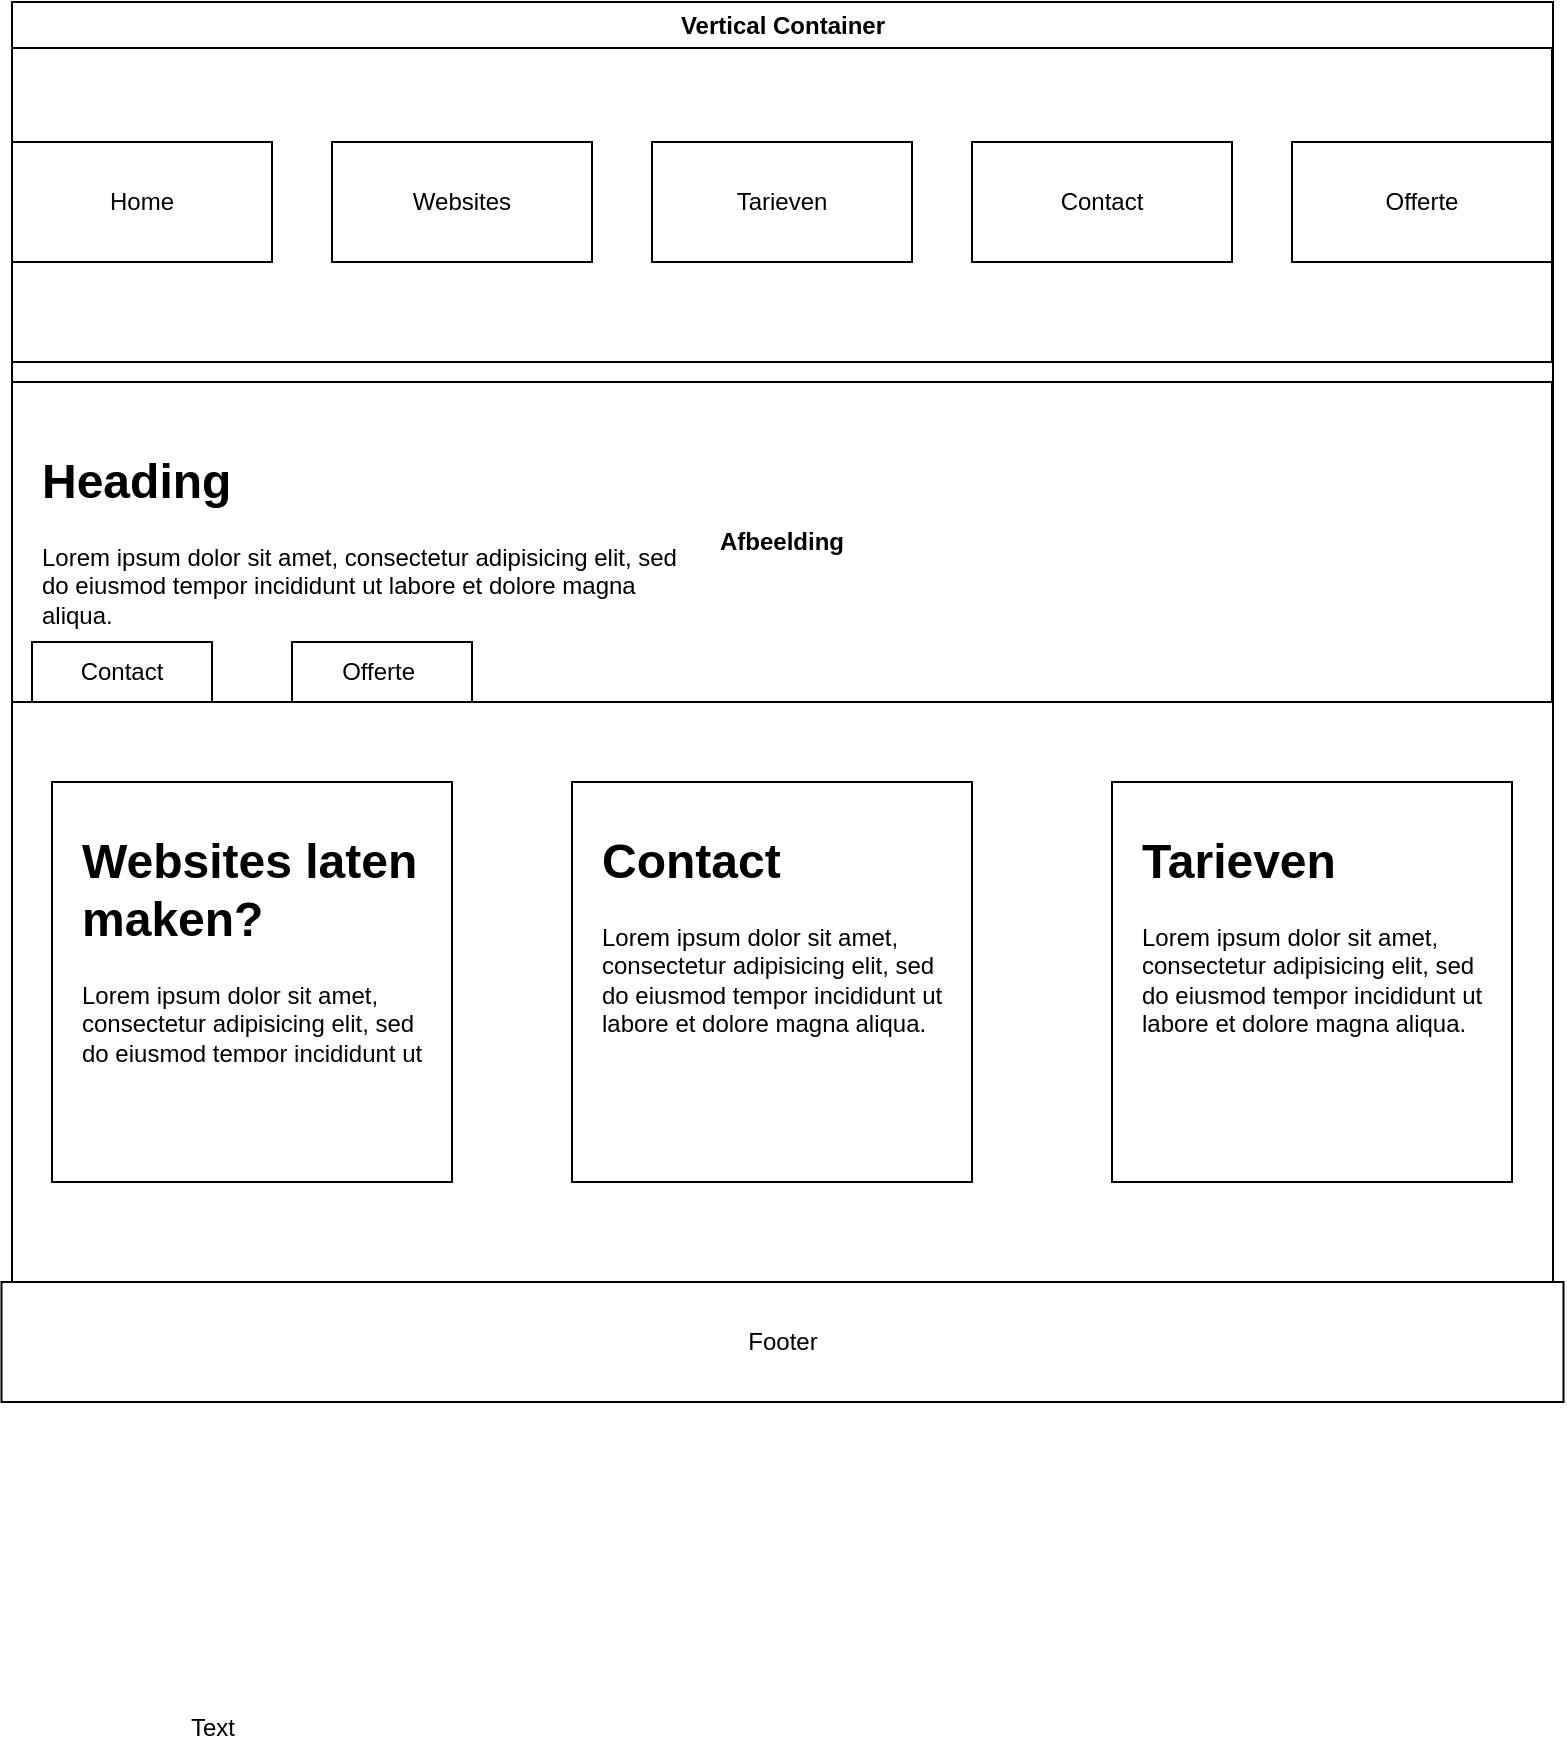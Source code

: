 <mxfile version="24.0.2" type="github" pages="5">
  <diagram name="Page-1" id="tmQ9e40nxh1JWdAEroh6">
    <mxGraphModel dx="2501" dy="746" grid="1" gridSize="10" guides="1" tooltips="1" connect="1" arrows="1" fold="1" page="1" pageScale="1" pageWidth="827" pageHeight="1169" math="0" shadow="0">
      <root>
        <mxCell id="0" />
        <mxCell id="1" parent="0" />
        <mxCell id="l1eg3TBRqfiFv47--grt-3" value="" style="rounded=0;whiteSpace=wrap;html=1;" parent="1" vertex="1">
          <mxGeometry y="140" width="770" height="170" as="geometry" />
        </mxCell>
        <mxCell id="G1y5s-EZ_aAA3iDIjYgn-1" value="Vertical Container" style="swimlane;whiteSpace=wrap;html=1;" parent="1" vertex="1">
          <mxGeometry y="130" width="770.5" height="700" as="geometry" />
        </mxCell>
        <mxCell id="G1y5s-EZ_aAA3iDIjYgn-5" value="Home" style="rounded=0;whiteSpace=wrap;html=1;" parent="G1y5s-EZ_aAA3iDIjYgn-1" vertex="1">
          <mxGeometry y="70" width="130" height="60" as="geometry" />
        </mxCell>
        <mxCell id="G1y5s-EZ_aAA3iDIjYgn-6" value="Websites" style="rounded=0;whiteSpace=wrap;html=1;" parent="G1y5s-EZ_aAA3iDIjYgn-1" vertex="1">
          <mxGeometry x="160" y="70" width="130" height="60" as="geometry" />
        </mxCell>
        <mxCell id="G1y5s-EZ_aAA3iDIjYgn-7" value="Tarieven" style="rounded=0;whiteSpace=wrap;html=1;" parent="G1y5s-EZ_aAA3iDIjYgn-1" vertex="1">
          <mxGeometry x="320" y="70" width="130" height="60" as="geometry" />
        </mxCell>
        <mxCell id="G1y5s-EZ_aAA3iDIjYgn-8" value="Contact" style="rounded=0;whiteSpace=wrap;html=1;" parent="G1y5s-EZ_aAA3iDIjYgn-1" vertex="1">
          <mxGeometry x="480" y="70" width="130" height="60" as="geometry" />
        </mxCell>
        <mxCell id="G1y5s-EZ_aAA3iDIjYgn-10" value="Offerte" style="rounded=0;whiteSpace=wrap;html=1;" parent="G1y5s-EZ_aAA3iDIjYgn-1" vertex="1">
          <mxGeometry x="640" y="70" width="130" height="60" as="geometry" />
        </mxCell>
        <mxCell id="G1y5s-EZ_aAA3iDIjYgn-11" value="&lt;b&gt;Afbeelding&lt;/b&gt;" style="rounded=0;whiteSpace=wrap;html=1;" parent="G1y5s-EZ_aAA3iDIjYgn-1" vertex="1">
          <mxGeometry y="190" width="770" height="160" as="geometry" />
        </mxCell>
        <mxCell id="G1y5s-EZ_aAA3iDIjYgn-12" value="&lt;h1&gt;Heading&lt;/h1&gt;&lt;p&gt;Lorem ipsum dolor sit amet, consectetur adipisicing elit, sed do eiusmod tempor incididunt ut labore et dolore magna aliqua.&lt;/p&gt;" style="text;html=1;spacing=5;spacingTop=-20;whiteSpace=wrap;overflow=hidden;rounded=0;" parent="G1y5s-EZ_aAA3iDIjYgn-1" vertex="1">
          <mxGeometry x="10" y="220" width="330" height="120" as="geometry" />
        </mxCell>
        <mxCell id="G1y5s-EZ_aAA3iDIjYgn-13" value="Contact" style="rounded=0;whiteSpace=wrap;html=1;" parent="G1y5s-EZ_aAA3iDIjYgn-1" vertex="1">
          <mxGeometry x="10" y="320" width="90" height="30" as="geometry" />
        </mxCell>
        <mxCell id="G1y5s-EZ_aAA3iDIjYgn-14" value="Offerte&amp;nbsp;" style="rounded=0;whiteSpace=wrap;html=1;" parent="G1y5s-EZ_aAA3iDIjYgn-1" vertex="1">
          <mxGeometry x="140" y="320" width="90" height="30" as="geometry" />
        </mxCell>
        <mxCell id="G1y5s-EZ_aAA3iDIjYgn-15" value="" style="whiteSpace=wrap;html=1;aspect=fixed;" parent="G1y5s-EZ_aAA3iDIjYgn-1" vertex="1">
          <mxGeometry x="20" y="390" width="200" height="200" as="geometry" />
        </mxCell>
        <mxCell id="G1y5s-EZ_aAA3iDIjYgn-16" value="" style="whiteSpace=wrap;html=1;aspect=fixed;" parent="G1y5s-EZ_aAA3iDIjYgn-1" vertex="1">
          <mxGeometry x="280" y="390" width="200" height="200" as="geometry" />
        </mxCell>
        <mxCell id="G1y5s-EZ_aAA3iDIjYgn-17" value="" style="whiteSpace=wrap;html=1;aspect=fixed;" parent="G1y5s-EZ_aAA3iDIjYgn-1" vertex="1">
          <mxGeometry x="550" y="390" width="200" height="200" as="geometry" />
        </mxCell>
        <mxCell id="G1y5s-EZ_aAA3iDIjYgn-18" value="&lt;h1&gt;Websites laten maken?&lt;/h1&gt;&lt;p&gt;Lorem ipsum dolor sit amet, consectetur adipisicing elit, sed do eiusmod tempor incididunt ut labore et dolore magna aliqua.&lt;/p&gt;" style="text;html=1;spacing=5;spacingTop=-20;whiteSpace=wrap;overflow=hidden;rounded=0;" parent="G1y5s-EZ_aAA3iDIjYgn-1" vertex="1">
          <mxGeometry x="30" y="410" width="190" height="120" as="geometry" />
        </mxCell>
        <mxCell id="G1y5s-EZ_aAA3iDIjYgn-19" value="&lt;h1&gt;Contact&lt;/h1&gt;&lt;p&gt;Lorem ipsum dolor sit amet, consectetur adipisicing elit, sed do eiusmod tempor incididunt ut labore et dolore magna aliqua.&lt;/p&gt;" style="text;html=1;spacing=5;spacingTop=-20;whiteSpace=wrap;overflow=hidden;rounded=0;" parent="G1y5s-EZ_aAA3iDIjYgn-1" vertex="1">
          <mxGeometry x="290" y="410" width="190" height="120" as="geometry" />
        </mxCell>
        <mxCell id="G1y5s-EZ_aAA3iDIjYgn-20" value="&lt;h1&gt;Tarieven&lt;/h1&gt;&lt;p&gt;Lorem ipsum dolor sit amet, consectetur adipisicing elit, sed do eiusmod tempor incididunt ut labore et dolore magna aliqua.&lt;/p&gt;" style="text;html=1;spacing=5;spacingTop=-20;whiteSpace=wrap;overflow=hidden;rounded=0;" parent="G1y5s-EZ_aAA3iDIjYgn-1" vertex="1">
          <mxGeometry x="560" y="410" width="190" height="120" as="geometry" />
        </mxCell>
        <mxCell id="pGeXI5ebV11PZDPWb6cq-1" value="Footer" style="rounded=0;whiteSpace=wrap;html=1;" parent="G1y5s-EZ_aAA3iDIjYgn-1" vertex="1">
          <mxGeometry x="-5.25" y="640" width="781" height="60" as="geometry" />
        </mxCell>
        <mxCell id="2n2t2q-_wypfbj1Rm2si-1" value="Text" style="text;html=1;align=center;verticalAlign=middle;resizable=0;points=[];autosize=1;strokeColor=none;fillColor=none;" parent="1" vertex="1">
          <mxGeometry x="80" y="978" width="40" height="30" as="geometry" />
        </mxCell>
      </root>
    </mxGraphModel>
  </diagram>
  <diagram id="6Hgg_BgS-tH3E1acFk2D" name="Page-2">
    <mxGraphModel dx="1674" dy="746" grid="1" gridSize="10" guides="1" tooltips="1" connect="1" arrows="1" fold="1" page="1" pageScale="1" pageWidth="827" pageHeight="1169" math="0" shadow="0">
      <root>
        <mxCell id="0" />
        <mxCell id="1" parent="0" />
        <mxCell id="uyBDZ7fxmoUeEEQm8P8h-5" value="Tarieven" style="swimlane;startSize=23;" parent="1" vertex="1">
          <mxGeometry x="40" y="60" width="781" height="840" as="geometry" />
        </mxCell>
        <mxCell id="vQExG8nEpNExe06jKn9C-5" value="" style="rounded=0;whiteSpace=wrap;html=1;" parent="uyBDZ7fxmoUeEEQm8P8h-5" vertex="1">
          <mxGeometry y="390" width="770" height="450" as="geometry" />
        </mxCell>
        <mxCell id="vQExG8nEpNExe06jKn9C-9" value="" style="line;strokeWidth=4;direction=south;html=1;perimeter=backbonePerimeter;points=[];outlineConnect=0;" parent="uyBDZ7fxmoUeEEQm8P8h-5" vertex="1">
          <mxGeometry x="230" y="390" width="10" height="320" as="geometry" />
        </mxCell>
        <mxCell id="vQExG8nEpNExe06jKn9C-10" value="" style="line;strokeWidth=4;direction=south;html=1;perimeter=backbonePerimeter;points=[];outlineConnect=0;" parent="uyBDZ7fxmoUeEEQm8P8h-5" vertex="1">
          <mxGeometry x="520" y="390" width="10" height="320" as="geometry" />
        </mxCell>
        <mxCell id="vQExG8nEpNExe06jKn9C-12" value="Prijs" style="text;html=1;align=center;verticalAlign=middle;whiteSpace=wrap;rounded=0;" parent="uyBDZ7fxmoUeEEQm8P8h-5" vertex="1">
          <mxGeometry x="50" y="480" width="130" height="90" as="geometry" />
        </mxCell>
        <mxCell id="vQExG8nEpNExe06jKn9C-13" value="Prijs" style="text;html=1;align=center;verticalAlign=middle;whiteSpace=wrap;rounded=0;" parent="uyBDZ7fxmoUeEEQm8P8h-5" vertex="1">
          <mxGeometry x="350" y="510" width="60" height="30" as="geometry" />
        </mxCell>
        <mxCell id="vQExG8nEpNExe06jKn9C-14" value="Prijs" style="text;html=1;align=center;verticalAlign=middle;whiteSpace=wrap;rounded=0;" parent="uyBDZ7fxmoUeEEQm8P8h-5" vertex="1">
          <mxGeometry x="630" y="510" width="60" height="30" as="geometry" />
        </mxCell>
        <mxCell id="rOql2AAFC4X1AwCDU8Pm-1" value="Kopen" style="labelPosition=center;verticalLabelPosition=middle;align=center;html=1;shape=mxgraph.basic.button;dx=10;whiteSpace=wrap;" parent="uyBDZ7fxmoUeEEQm8P8h-5" vertex="1">
          <mxGeometry x="65" y="610" width="100" height="60" as="geometry" />
        </mxCell>
        <mxCell id="rOql2AAFC4X1AwCDU8Pm-2" value="Kopen" style="labelPosition=center;verticalLabelPosition=middle;align=center;html=1;shape=mxgraph.basic.button;dx=10;whiteSpace=wrap;" parent="uyBDZ7fxmoUeEEQm8P8h-5" vertex="1">
          <mxGeometry x="324" y="610" width="100" height="60" as="geometry" />
        </mxCell>
        <mxCell id="rOql2AAFC4X1AwCDU8Pm-3" value="Kopen" style="labelPosition=center;verticalLabelPosition=middle;align=center;html=1;shape=mxgraph.basic.button;dx=10;whiteSpace=wrap;" parent="uyBDZ7fxmoUeEEQm8P8h-5" vertex="1">
          <mxGeometry x="600" y="610" width="100" height="60" as="geometry" />
        </mxCell>
        <mxCell id="vQExG8nEpNExe06jKn9C-1" value="" style="rounded=0;whiteSpace=wrap;html=1;" parent="uyBDZ7fxmoUeEEQm8P8h-5" vertex="1">
          <mxGeometry y="140" width="770" height="90" as="geometry" />
        </mxCell>
        <mxCell id="vQExG8nEpNExe06jKn9C-2" value="Tarieven" style="text;strokeColor=none;fillColor=none;html=1;fontSize=24;fontStyle=1;verticalAlign=middle;align=center;" parent="uyBDZ7fxmoUeEEQm8P8h-5" vertex="1">
          <mxGeometry x="200" y="125" width="330" height="120" as="geometry" />
        </mxCell>
        <mxCell id="noKy9AZO7RH04gQaWoQG-1" value="" style="rounded=0;whiteSpace=wrap;html=1;" parent="uyBDZ7fxmoUeEEQm8P8h-5" vertex="1">
          <mxGeometry y="20" width="780" height="130" as="geometry" />
        </mxCell>
        <mxCell id="noKy9AZO7RH04gQaWoQG-6" value="Websites" style="rounded=0;whiteSpace=wrap;html=1;" parent="uyBDZ7fxmoUeEEQm8P8h-5" vertex="1">
          <mxGeometry x="180" y="50" width="130" height="60" as="geometry" />
        </mxCell>
        <mxCell id="noKy9AZO7RH04gQaWoQG-5" value="Home" style="rounded=0;whiteSpace=wrap;html=1;" parent="uyBDZ7fxmoUeEEQm8P8h-5" vertex="1">
          <mxGeometry x="10" y="50" width="130" height="60" as="geometry" />
        </mxCell>
        <mxCell id="noKy9AZO7RH04gQaWoQG-2" value="Tarieven" style="rounded=0;whiteSpace=wrap;html=1;" parent="uyBDZ7fxmoUeEEQm8P8h-5" vertex="1">
          <mxGeometry x="350" y="50" width="130" height="60" as="geometry" />
        </mxCell>
        <mxCell id="noKy9AZO7RH04gQaWoQG-3" value="Contact" style="rounded=0;whiteSpace=wrap;html=1;" parent="uyBDZ7fxmoUeEEQm8P8h-5" vertex="1">
          <mxGeometry x="500" y="50" width="130" height="60" as="geometry" />
        </mxCell>
        <mxCell id="noKy9AZO7RH04gQaWoQG-4" value="Offerte" style="rounded=0;whiteSpace=wrap;html=1;" parent="uyBDZ7fxmoUeEEQm8P8h-5" vertex="1">
          <mxGeometry x="650" y="50" width="130" height="60" as="geometry" />
        </mxCell>
        <mxCell id="-Hzp_U2CKb3VE2rMmcPk-1" value="Footer" style="rounded=0;whiteSpace=wrap;html=1;" parent="uyBDZ7fxmoUeEEQm8P8h-5" vertex="1">
          <mxGeometry y="780" width="781" height="60" as="geometry" />
        </mxCell>
        <mxCell id="vQExG8nEpNExe06jKn9C-3" value="" style="rounded=0;whiteSpace=wrap;html=1;" parent="1" vertex="1">
          <mxGeometry x="40" y="290" width="770" height="160" as="geometry" />
        </mxCell>
        <mxCell id="vQExG8nEpNExe06jKn9C-4" value="&lt;h1&gt;Korte inleiding&amp;nbsp;&lt;/h1&gt;&lt;p&gt;Lorem ipsum dolor sit amet, consectetur adipisicing elit, sed do eiusmod tempor incididunt ut labore et dolore magna aliqua.&lt;/p&gt;" style="text;html=1;spacing=5;spacingTop=-20;whiteSpace=wrap;overflow=hidden;rounded=0;" parent="1" vertex="1">
          <mxGeometry x="330" y="310" width="190" height="120" as="geometry" />
        </mxCell>
      </root>
    </mxGraphModel>
  </diagram>
  <diagram id="ruhERpjC7Zp-P3b4VHdt" name="Page-3">
    <mxGraphModel dx="1674" dy="746" grid="1" gridSize="10" guides="1" tooltips="1" connect="1" arrows="1" fold="1" page="1" pageScale="1" pageWidth="827" pageHeight="1169" math="0" shadow="0">
      <root>
        <mxCell id="0" />
        <mxCell id="1" parent="0" />
        <mxCell id="pJDFT5MubdfQpC6iEkcr-1" value="Vertical Container" style="swimlane;whiteSpace=wrap;html=1;" parent="1" vertex="1">
          <mxGeometry x="80" y="40" width="785.5" height="800" as="geometry" />
        </mxCell>
        <mxCell id="pJDFT5MubdfQpC6iEkcr-2" value="" style="rounded=0;whiteSpace=wrap;html=1;" parent="pJDFT5MubdfQpC6iEkcr-1" vertex="1">
          <mxGeometry y="20" width="780" height="130" as="geometry" />
        </mxCell>
        <mxCell id="7qUyOB07G5cVXllye7Af-1" value="Home" style="rounded=0;whiteSpace=wrap;html=1;" parent="pJDFT5MubdfQpC6iEkcr-1" vertex="1">
          <mxGeometry x="10" y="55" width="130" height="60" as="geometry" />
        </mxCell>
        <mxCell id="7qUyOB07G5cVXllye7Af-2" value="Websites" style="rounded=0;whiteSpace=wrap;html=1;" parent="pJDFT5MubdfQpC6iEkcr-1" vertex="1">
          <mxGeometry x="170" y="55" width="130" height="60" as="geometry" />
        </mxCell>
        <mxCell id="7qUyOB07G5cVXllye7Af-3" value="Tarieven" style="rounded=0;whiteSpace=wrap;html=1;" parent="pJDFT5MubdfQpC6iEkcr-1" vertex="1">
          <mxGeometry x="330" y="55" width="130" height="60" as="geometry" />
        </mxCell>
        <mxCell id="7qUyOB07G5cVXllye7Af-7" value="" style="edgeStyle=orthogonalEdgeStyle;rounded=0;orthogonalLoop=1;jettySize=auto;html=1;" parent="pJDFT5MubdfQpC6iEkcr-1" source="7qUyOB07G5cVXllye7Af-4" target="7qUyOB07G5cVXllye7Af-5" edge="1">
          <mxGeometry relative="1" as="geometry" />
        </mxCell>
        <mxCell id="7qUyOB07G5cVXllye7Af-4" value="Contact" style="rounded=0;whiteSpace=wrap;html=1;" parent="pJDFT5MubdfQpC6iEkcr-1" vertex="1">
          <mxGeometry x="490" y="55" width="130" height="60" as="geometry" />
        </mxCell>
        <mxCell id="7qUyOB07G5cVXllye7Af-5" value="Offerte" style="rounded=0;whiteSpace=wrap;html=1;" parent="pJDFT5MubdfQpC6iEkcr-1" vertex="1">
          <mxGeometry x="650" y="55" width="130" height="60" as="geometry" />
        </mxCell>
        <mxCell id="7qUyOB07G5cVXllye7Af-10" value="Home" style="rounded=0;whiteSpace=wrap;html=1;" parent="pJDFT5MubdfQpC6iEkcr-1" vertex="1">
          <mxGeometry x="20" y="55" width="130" height="60" as="geometry" />
        </mxCell>
        <mxCell id="7qUyOB07G5cVXllye7Af-11" value="Websites" style="rounded=0;whiteSpace=wrap;html=1;" parent="pJDFT5MubdfQpC6iEkcr-1" vertex="1">
          <mxGeometry x="180" y="55" width="130" height="60" as="geometry" />
        </mxCell>
        <mxCell id="KThxb4c0WJtj8K1EMDsn-1" value="" style="rounded=0;whiteSpace=wrap;html=1;" parent="pJDFT5MubdfQpC6iEkcr-1" vertex="1">
          <mxGeometry y="160" width="780" height="200" as="geometry" />
        </mxCell>
        <mxCell id="KThxb4c0WJtj8K1EMDsn-2" value="&lt;h1&gt;Offerte aanvragen&lt;/h1&gt;&lt;p&gt;Lorem ipsum dolor sit amet, consectetur adipisicing elit, sed do eiusmod tempor incididunt ut labore et dolore magna aliqua.&lt;/p&gt;" style="text;html=1;spacing=5;spacingTop=-20;whiteSpace=wrap;overflow=hidden;rounded=0;" parent="pJDFT5MubdfQpC6iEkcr-1" vertex="1">
          <mxGeometry x="300" y="190" width="190" height="120" as="geometry" />
        </mxCell>
        <mxCell id="KThxb4c0WJtj8K1EMDsn-3" value="" style="rounded=0;whiteSpace=wrap;html=1;" parent="pJDFT5MubdfQpC6iEkcr-1" vertex="1">
          <mxGeometry y="360" width="780" height="440" as="geometry" />
        </mxCell>
        <mxCell id="KThxb4c0WJtj8K1EMDsn-4" value="&lt;h1&gt;Wat is het doel van de website&lt;/h1&gt;" style="text;html=1;spacing=5;spacingTop=-20;whiteSpace=wrap;overflow=hidden;rounded=0;" parent="pJDFT5MubdfQpC6iEkcr-1" vertex="1">
          <mxGeometry x="70" y="360" width="190" height="120" as="geometry" />
        </mxCell>
        <mxCell id="KThxb4c0WJtj8K1EMDsn-6" value="Vragen" style="rounded=0;whiteSpace=wrap;html=1;" parent="pJDFT5MubdfQpC6iEkcr-1" vertex="1">
          <mxGeometry x="140" y="430" width="500" height="40" as="geometry" />
        </mxCell>
        <mxCell id="KThxb4c0WJtj8K1EMDsn-8" value="Vragen" style="rounded=0;whiteSpace=wrap;html=1;" parent="pJDFT5MubdfQpC6iEkcr-1" vertex="1">
          <mxGeometry x="140" y="480" width="500" height="40" as="geometry" />
        </mxCell>
        <mxCell id="KThxb4c0WJtj8K1EMDsn-9" value="Vragen" style="rounded=0;whiteSpace=wrap;html=1;" parent="pJDFT5MubdfQpC6iEkcr-1" vertex="1">
          <mxGeometry x="140" y="530" width="500" height="40" as="geometry" />
        </mxCell>
        <mxCell id="KThxb4c0WJtj8K1EMDsn-11" value="Volgende stap" style="labelPosition=center;verticalLabelPosition=middle;align=center;html=1;shape=mxgraph.basic.button;dx=10;whiteSpace=wrap;" parent="pJDFT5MubdfQpC6iEkcr-1" vertex="1">
          <mxGeometry x="130" y="610" width="100" height="60" as="geometry" />
        </mxCell>
        <mxCell id="Yf_g-LPc7x3qHY0y7FJP-1" value="Footer" style="rounded=0;whiteSpace=wrap;html=1;" parent="pJDFT5MubdfQpC6iEkcr-1" vertex="1">
          <mxGeometry x="4.5" y="740" width="781" height="60" as="geometry" />
        </mxCell>
      </root>
    </mxGraphModel>
  </diagram>
  <diagram id="vnxGttreUNm0tKAx9mPf" name="Page-4">
    <mxGraphModel dx="1674" dy="746" grid="1" gridSize="10" guides="1" tooltips="1" connect="1" arrows="1" fold="1" page="1" pageScale="1" pageWidth="827" pageHeight="1169" math="0" shadow="0">
      <root>
        <mxCell id="0" />
        <mxCell id="1" parent="0" />
        <mxCell id="vXooSGojv89J0EBW1nF2-1" value=":" style="swimlane;whiteSpace=wrap;html=1;" parent="1" vertex="1">
          <mxGeometry x="30" y="70" width="781" height="1220" as="geometry" />
        </mxCell>
        <mxCell id="vXooSGojv89J0EBW1nF2-2" value="" style="rounded=0;whiteSpace=wrap;html=1;" parent="vXooSGojv89J0EBW1nF2-1" vertex="1">
          <mxGeometry y="20" width="780" height="130" as="geometry" />
        </mxCell>
        <mxCell id="vXooSGojv89J0EBW1nF2-3" value="Home" style="rounded=0;whiteSpace=wrap;html=1;" parent="vXooSGojv89J0EBW1nF2-1" vertex="1">
          <mxGeometry x="10" y="55" width="130" height="60" as="geometry" />
        </mxCell>
        <mxCell id="vXooSGojv89J0EBW1nF2-4" value="Websites" style="rounded=0;whiteSpace=wrap;html=1;" parent="vXooSGojv89J0EBW1nF2-1" vertex="1">
          <mxGeometry x="170" y="55" width="130" height="60" as="geometry" />
        </mxCell>
        <mxCell id="vXooSGojv89J0EBW1nF2-5" value="Tarieven" style="rounded=0;whiteSpace=wrap;html=1;" parent="vXooSGojv89J0EBW1nF2-1" vertex="1">
          <mxGeometry x="330" y="55" width="130" height="60" as="geometry" />
        </mxCell>
        <mxCell id="vXooSGojv89J0EBW1nF2-6" value="" style="edgeStyle=orthogonalEdgeStyle;rounded=0;orthogonalLoop=1;jettySize=auto;html=1;" parent="vXooSGojv89J0EBW1nF2-1" source="vXooSGojv89J0EBW1nF2-7" target="vXooSGojv89J0EBW1nF2-8" edge="1">
          <mxGeometry relative="1" as="geometry" />
        </mxCell>
        <mxCell id="vXooSGojv89J0EBW1nF2-7" value="Contact" style="rounded=0;whiteSpace=wrap;html=1;" parent="vXooSGojv89J0EBW1nF2-1" vertex="1">
          <mxGeometry x="490" y="55" width="130" height="60" as="geometry" />
        </mxCell>
        <mxCell id="vXooSGojv89J0EBW1nF2-8" value="Offerte" style="rounded=0;whiteSpace=wrap;html=1;" parent="vXooSGojv89J0EBW1nF2-1" vertex="1">
          <mxGeometry x="650" y="55" width="130" height="60" as="geometry" />
        </mxCell>
        <mxCell id="vXooSGojv89J0EBW1nF2-9" value="Home" style="rounded=0;whiteSpace=wrap;html=1;" parent="vXooSGojv89J0EBW1nF2-1" vertex="1">
          <mxGeometry x="10" y="55" width="130" height="60" as="geometry" />
        </mxCell>
        <mxCell id="vXooSGojv89J0EBW1nF2-10" value="Websites" style="rounded=0;whiteSpace=wrap;html=1;" parent="vXooSGojv89J0EBW1nF2-1" vertex="1">
          <mxGeometry x="170" y="55" width="130" height="60" as="geometry" />
        </mxCell>
        <mxCell id="vXooSGojv89J0EBW1nF2-11" value="" style="rounded=0;whiteSpace=wrap;html=1;" parent="vXooSGojv89J0EBW1nF2-1" vertex="1">
          <mxGeometry y="150" width="780" height="200" as="geometry" />
        </mxCell>
        <mxCell id="vXooSGojv89J0EBW1nF2-12" value="&lt;h1&gt;Contact&lt;/h1&gt;" style="text;html=1;spacing=5;spacingTop=-20;whiteSpace=wrap;overflow=hidden;rounded=0;" parent="vXooSGojv89J0EBW1nF2-1" vertex="1">
          <mxGeometry x="320" y="210" width="119" height="40" as="geometry" />
        </mxCell>
        <mxCell id="vXooSGojv89J0EBW1nF2-13" value="" style="rounded=0;whiteSpace=wrap;html=1;" parent="vXooSGojv89J0EBW1nF2-1" vertex="1">
          <mxGeometry y="360" width="780" height="470" as="geometry" />
        </mxCell>
        <mxCell id="vXooSGojv89J0EBW1nF2-14" value="&lt;h1&gt;Mijn gegevens&lt;/h1&gt;" style="text;html=1;spacing=5;spacingTop=-20;whiteSpace=wrap;overflow=hidden;rounded=0;" parent="vXooSGojv89J0EBW1nF2-1" vertex="1">
          <mxGeometry y="490" width="190" height="120" as="geometry" />
        </mxCell>
        <mxCell id="vXooSGojv89J0EBW1nF2-15" value="Je naam:" style="rounded=0;whiteSpace=wrap;html=1;align=left;" parent="vXooSGojv89J0EBW1nF2-1" vertex="1">
          <mxGeometry x="280" y="430" width="500" height="40" as="geometry" />
        </mxCell>
        <mxCell id="vXooSGojv89J0EBW1nF2-16" value="Email:" style="rounded=0;whiteSpace=wrap;html=1;align=left;" parent="vXooSGojv89J0EBW1nF2-1" vertex="1">
          <mxGeometry x="280" y="470" width="500" height="40" as="geometry" />
        </mxCell>
        <mxCell id="vXooSGojv89J0EBW1nF2-17" value="Hoe kunnen we je helpen:" style="rounded=0;whiteSpace=wrap;html=1;align=left;" parent="vXooSGojv89J0EBW1nF2-1" vertex="1">
          <mxGeometry x="280" y="510" width="500" height="40" as="geometry" />
        </mxCell>
        <mxCell id="vXooSGojv89J0EBW1nF2-18" value="Verzenden" style="labelPosition=center;verticalLabelPosition=middle;align=center;html=1;shape=mxgraph.basic.button;dx=10;whiteSpace=wrap;" parent="vXooSGojv89J0EBW1nF2-1" vertex="1">
          <mxGeometry x="620" y="670" width="100" height="60" as="geometry" />
        </mxCell>
        <mxCell id="vXooSGojv89J0EBW1nF2-46" value="Bericht:" style="rounded=0;whiteSpace=wrap;html=1;align=left;" parent="vXooSGojv89J0EBW1nF2-1" vertex="1">
          <mxGeometry x="280" y="550" width="500" height="100" as="geometry" />
        </mxCell>
        <mxCell id="nIAWCi5Xry-HROqVx0Wo-1" value="Footer" style="rounded=0;whiteSpace=wrap;html=1;" parent="vXooSGojv89J0EBW1nF2-1" vertex="1">
          <mxGeometry y="1160" width="781" height="60" as="geometry" />
        </mxCell>
      </root>
    </mxGraphModel>
  </diagram>
  <diagram id="sO0Ky0WTbkl-LVOCFAE-" name="Page-5">
    <mxGraphModel dx="1674" dy="746" grid="1" gridSize="10" guides="1" tooltips="1" connect="1" arrows="1" fold="1" page="1" pageScale="1" pageWidth="827" pageHeight="1169" math="0" shadow="0">
      <root>
        <mxCell id="0" />
        <mxCell id="1" parent="0" />
        <mxCell id="8seSPj85gBUJsV6ESds7-1" value="Vertical Container" style="swimlane;whiteSpace=wrap;html=1;" parent="1" vertex="1">
          <mxGeometry x="170" y="180" width="780" height="670" as="geometry" />
        </mxCell>
        <mxCell id="8seSPj85gBUJsV6ESds7-2" value="" style="rounded=0;whiteSpace=wrap;html=1;" parent="8seSPj85gBUJsV6ESds7-1" vertex="1">
          <mxGeometry y="20" width="780" height="130" as="geometry" />
        </mxCell>
        <mxCell id="8seSPj85gBUJsV6ESds7-3" value="Home" style="rounded=0;whiteSpace=wrap;html=1;" parent="8seSPj85gBUJsV6ESds7-1" vertex="1">
          <mxGeometry x="10" y="55" width="130" height="60" as="geometry" />
        </mxCell>
        <mxCell id="8seSPj85gBUJsV6ESds7-4" value="Websites" style="rounded=0;whiteSpace=wrap;html=1;" parent="8seSPj85gBUJsV6ESds7-1" vertex="1">
          <mxGeometry x="170" y="55" width="130" height="60" as="geometry" />
        </mxCell>
        <mxCell id="8seSPj85gBUJsV6ESds7-5" value="Tarieven" style="rounded=0;whiteSpace=wrap;html=1;" parent="8seSPj85gBUJsV6ESds7-1" vertex="1">
          <mxGeometry x="330" y="55" width="130" height="60" as="geometry" />
        </mxCell>
        <mxCell id="8seSPj85gBUJsV6ESds7-6" value="" style="edgeStyle=orthogonalEdgeStyle;rounded=0;orthogonalLoop=1;jettySize=auto;html=1;" parent="8seSPj85gBUJsV6ESds7-1" source="8seSPj85gBUJsV6ESds7-7" target="8seSPj85gBUJsV6ESds7-8" edge="1">
          <mxGeometry relative="1" as="geometry" />
        </mxCell>
        <mxCell id="8seSPj85gBUJsV6ESds7-7" value="Contact" style="rounded=0;whiteSpace=wrap;html=1;" parent="8seSPj85gBUJsV6ESds7-1" vertex="1">
          <mxGeometry x="490" y="55" width="130" height="60" as="geometry" />
        </mxCell>
        <mxCell id="8seSPj85gBUJsV6ESds7-8" value="Offerte" style="rounded=0;whiteSpace=wrap;html=1;" parent="8seSPj85gBUJsV6ESds7-1" vertex="1">
          <mxGeometry x="650" y="55" width="130" height="60" as="geometry" />
        </mxCell>
        <mxCell id="8seSPj85gBUJsV6ESds7-9" value="Home" style="rounded=0;whiteSpace=wrap;html=1;" parent="8seSPj85gBUJsV6ESds7-1" vertex="1">
          <mxGeometry x="20" y="55" width="130" height="60" as="geometry" />
        </mxCell>
        <mxCell id="8seSPj85gBUJsV6ESds7-10" value="Websites" style="rounded=0;whiteSpace=wrap;html=1;" parent="8seSPj85gBUJsV6ESds7-1" vertex="1">
          <mxGeometry x="180" y="55" width="130" height="60" as="geometry" />
        </mxCell>
        <mxCell id="8seSPj85gBUJsV6ESds7-11" value="" style="rounded=0;whiteSpace=wrap;html=1;" parent="8seSPj85gBUJsV6ESds7-1" vertex="1">
          <mxGeometry y="160" width="780" height="500" as="geometry" />
        </mxCell>
        <mxCell id="8seSPj85gBUJsV6ESds7-12" value="&lt;h1&gt;&lt;span style=&quot;background-color: initial;&quot;&gt;Werkwijze&lt;/span&gt;&lt;/h1&gt;&lt;h1&gt;&lt;span style=&quot;background-color: initial; font-size: 12px; font-weight: normal;&quot;&gt;Lorem ipsum dolor sit amet, consectetur adipisicing elit, sed do eiusmod tempor incididunt ut labore et dolore magna aliqua.&lt;/span&gt;&lt;br&gt;&lt;/h1&gt;" style="text;html=1;spacing=5;spacingTop=-20;whiteSpace=wrap;overflow=hidden;rounded=0;" parent="8seSPj85gBUJsV6ESds7-1" vertex="1">
          <mxGeometry x="-1" y="175" width="490" height="470" as="geometry" />
        </mxCell>
        <mxCell id="8seSPj85gBUJsV6ESds7-21" value="Contact" style="labelPosition=center;verticalLabelPosition=middle;align=center;html=1;shape=mxgraph.basic.button;dx=10;whiteSpace=wrap;" parent="8seSPj85gBUJsV6ESds7-1" vertex="1">
          <mxGeometry x="520" y="200" width="200" height="90" as="geometry" />
        </mxCell>
        <mxCell id="8seSPj85gBUJsV6ESds7-22" value="Footer" style="rounded=0;whiteSpace=wrap;html=1;" parent="8seSPj85gBUJsV6ESds7-1" vertex="1">
          <mxGeometry x="-1" y="600" width="781" height="60" as="geometry" />
        </mxCell>
      </root>
    </mxGraphModel>
  </diagram>
</mxfile>
